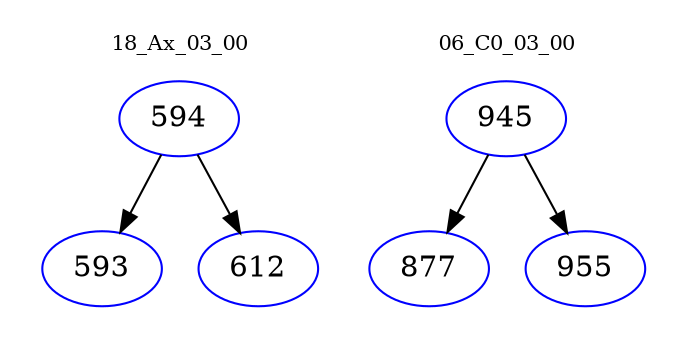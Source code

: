 digraph{
subgraph cluster_0 {
color = white
label = "18_Ax_03_00";
fontsize=10;
T0_594 [label="594", color="blue"]
T0_594 -> T0_593 [color="black"]
T0_593 [label="593", color="blue"]
T0_594 -> T0_612 [color="black"]
T0_612 [label="612", color="blue"]
}
subgraph cluster_1 {
color = white
label = "06_C0_03_00";
fontsize=10;
T1_945 [label="945", color="blue"]
T1_945 -> T1_877 [color="black"]
T1_877 [label="877", color="blue"]
T1_945 -> T1_955 [color="black"]
T1_955 [label="955", color="blue"]
}
}
